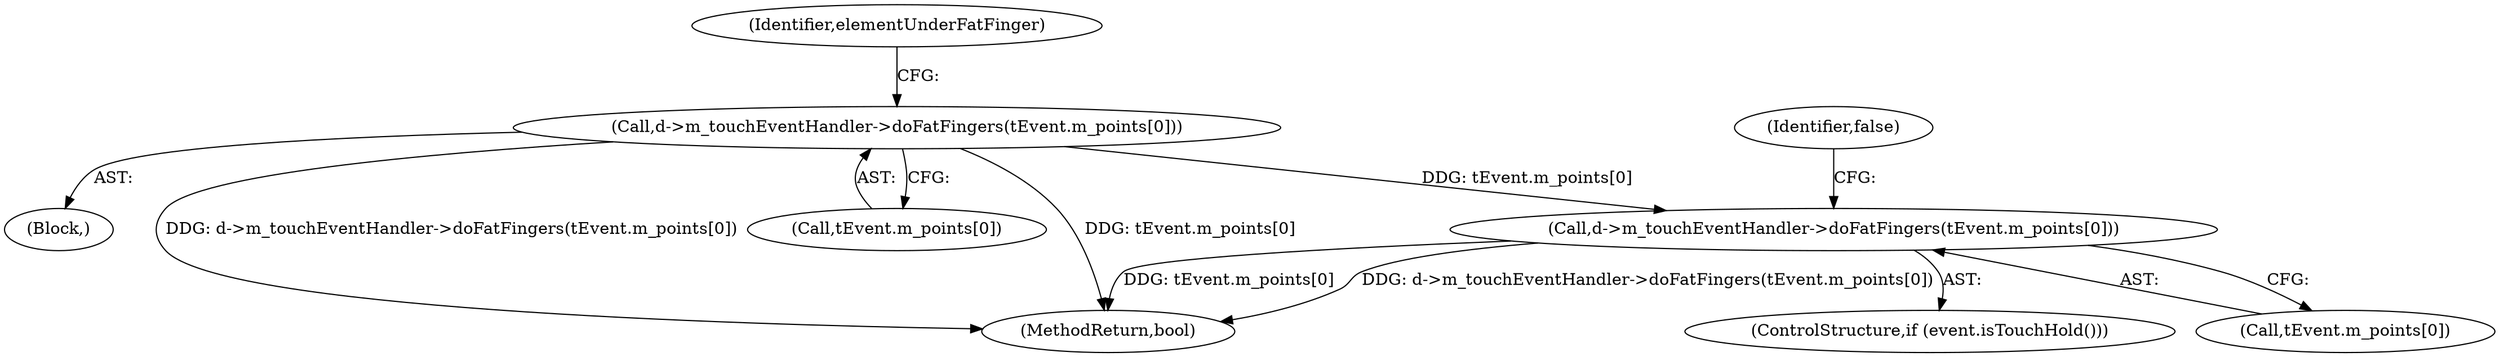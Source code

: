 digraph "0_Chrome_d345af9ed62ee5f431be327967f41c3cc3fe936a_2@array" {
"1000237" [label="(Call,d->m_touchEventHandler->doFatFingers(tEvent.m_points[0]))"];
"1000165" [label="(Call,d->m_touchEventHandler->doFatFingers(tEvent.m_points[0]))"];
"1000163" [label="(Block,)"];
"1000244" [label="(Identifier,false)"];
"1000166" [label="(Call,tEvent.m_points[0])"];
"1000245" [label="(MethodReturn,bool)"];
"1000237" [label="(Call,d->m_touchEventHandler->doFatFingers(tEvent.m_points[0]))"];
"1000173" [label="(Identifier,elementUnderFatFinger)"];
"1000238" [label="(Call,tEvent.m_points[0])"];
"1000165" [label="(Call,d->m_touchEventHandler->doFatFingers(tEvent.m_points[0]))"];
"1000235" [label="(ControlStructure,if (event.isTouchHold()))"];
"1000237" -> "1000235"  [label="AST: "];
"1000237" -> "1000238"  [label="CFG: "];
"1000238" -> "1000237"  [label="AST: "];
"1000244" -> "1000237"  [label="CFG: "];
"1000237" -> "1000245"  [label="DDG: d->m_touchEventHandler->doFatFingers(tEvent.m_points[0])"];
"1000237" -> "1000245"  [label="DDG: tEvent.m_points[0]"];
"1000165" -> "1000237"  [label="DDG: tEvent.m_points[0]"];
"1000165" -> "1000163"  [label="AST: "];
"1000165" -> "1000166"  [label="CFG: "];
"1000166" -> "1000165"  [label="AST: "];
"1000173" -> "1000165"  [label="CFG: "];
"1000165" -> "1000245"  [label="DDG: tEvent.m_points[0]"];
"1000165" -> "1000245"  [label="DDG: d->m_touchEventHandler->doFatFingers(tEvent.m_points[0])"];
}

